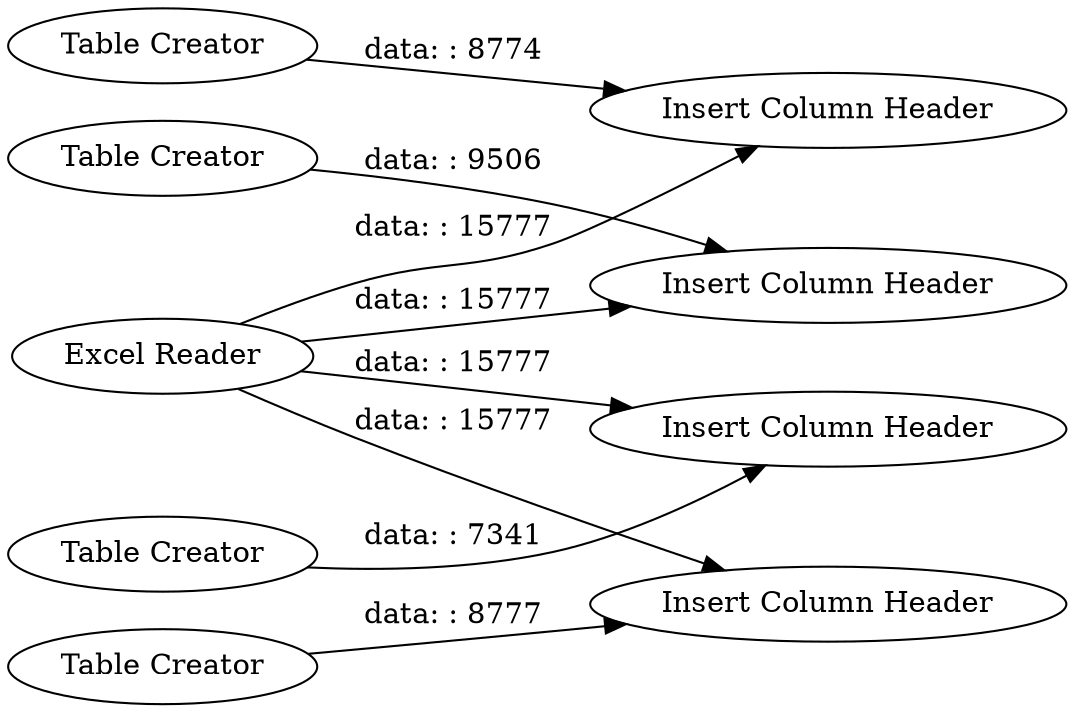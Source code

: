 digraph {
	"2663941607844534203_4" [label="Insert Column Header"]
	"2663941607844534203_3" [label="Insert Column Header"]
	"2663941607844534203_8" [label="Table Creator"]
	"2663941607844534203_2" [label="Table Creator"]
	"2663941607844534203_1" [label="Excel Reader"]
	"2663941607844534203_6" [label="Insert Column Header"]
	"2663941607844534203_9" [label="Table Creator"]
	"2663941607844534203_5" [label="Insert Column Header"]
	"2663941607844534203_7" [label="Table Creator"]
	"2663941607844534203_1" -> "2663941607844534203_5" [label="data: : 15777"]
	"2663941607844534203_1" -> "2663941607844534203_3" [label="data: : 15777"]
	"2663941607844534203_1" -> "2663941607844534203_6" [label="data: : 15777"]
	"2663941607844534203_8" -> "2663941607844534203_5" [label="data: : 7341"]
	"2663941607844534203_2" -> "2663941607844534203_3" [label="data: : 8774"]
	"2663941607844534203_7" -> "2663941607844534203_4" [label="data: : 9506"]
	"2663941607844534203_9" -> "2663941607844534203_6" [label="data: : 8777"]
	"2663941607844534203_1" -> "2663941607844534203_4" [label="data: : 15777"]
	rankdir=LR
}
